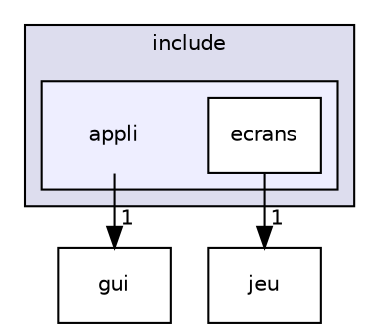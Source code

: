digraph "appli" {
  compound=true
  node [ fontsize="10", fontname="Helvetica"];
  edge [ labelfontsize="10", labelfontname="Helvetica"];
  subgraph clusterdir_d44c64559bbebec7f509842c48db8b23 {
    graph [ bgcolor="#ddddee", pencolor="black", label="include" fontname="Helvetica", fontsize="10", URL="dir_d44c64559bbebec7f509842c48db8b23.html"]
  subgraph clusterdir_13f1635eb17ba2d1bda91474df4b8fbf {
    graph [ bgcolor="#eeeeff", pencolor="black", label="" URL="dir_13f1635eb17ba2d1bda91474df4b8fbf.html"];
    dir_13f1635eb17ba2d1bda91474df4b8fbf [shape=plaintext label="appli"];
    dir_e0358624994151692187c846e64afed2 [shape=box label="ecrans" color="black" fillcolor="white" style="filled" URL="dir_e0358624994151692187c846e64afed2.html"];
  }
  }
  dir_48c1f94cd2ae07e13fa9a9f16a1d541c [shape=box label="gui" URL="dir_48c1f94cd2ae07e13fa9a9f16a1d541c.html"];
  dir_507a609f940f2c0e4ea580feae069d8a [shape=box label="jeu" URL="dir_507a609f940f2c0e4ea580feae069d8a.html"];
  dir_e0358624994151692187c846e64afed2->dir_507a609f940f2c0e4ea580feae069d8a [headlabel="1", labeldistance=1.5 headhref="dir_000007_000009.html"];
  dir_13f1635eb17ba2d1bda91474df4b8fbf->dir_48c1f94cd2ae07e13fa9a9f16a1d541c [headlabel="1", labeldistance=1.5 headhref="dir_000003_000005.html"];
}
